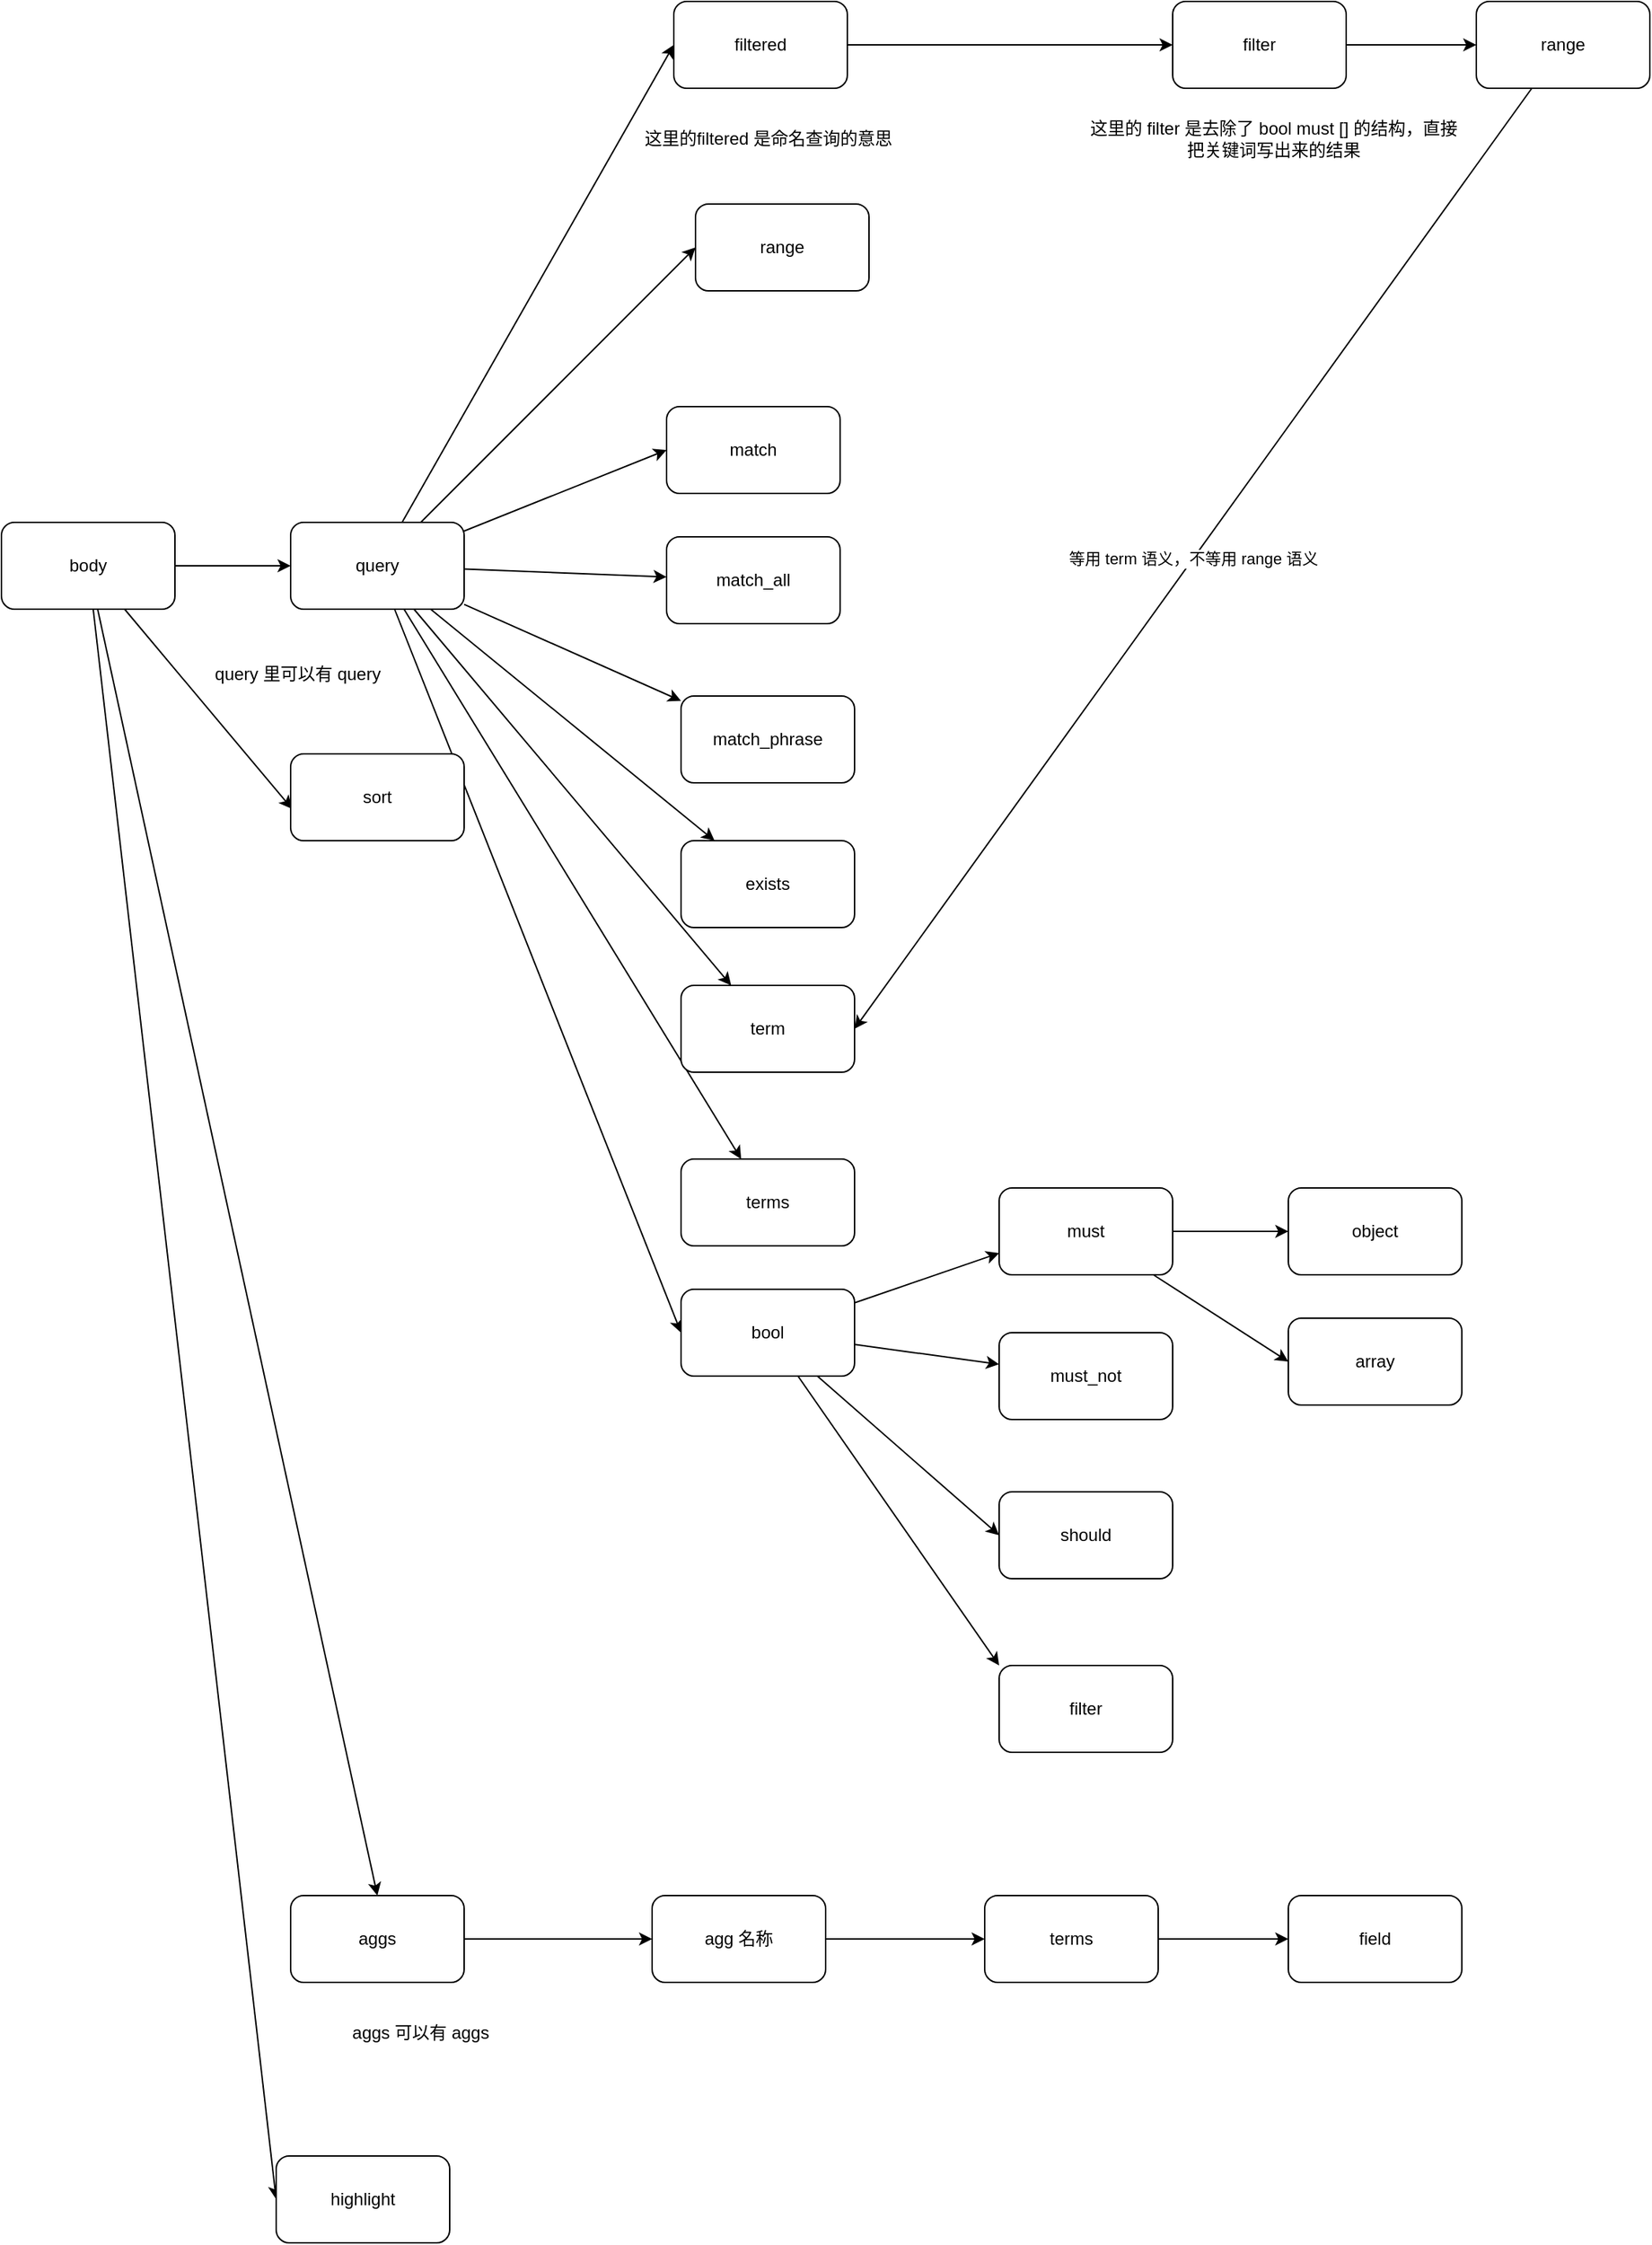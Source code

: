 <mxfile version="22.1.2" type="device">
  <diagram id="Y0QyxQFaRAvVs_M1CLGE" name="第 1 页">
    <mxGraphModel dx="1114" dy="1997" grid="1" gridSize="10" guides="1" tooltips="1" connect="1" arrows="1" fold="1" page="1" pageScale="1" pageWidth="827" pageHeight="1169" math="0" shadow="0">
      <root>
        <mxCell id="0" />
        <mxCell id="1" parent="0" />
        <mxCell id="lVG46q_yBGXqupy8dDVK-3" value="" style="edgeStyle=orthogonalEdgeStyle;rounded=0;orthogonalLoop=1;jettySize=auto;html=1;" parent="1" source="lVG46q_yBGXqupy8dDVK-1" target="lVG46q_yBGXqupy8dDVK-2" edge="1">
          <mxGeometry relative="1" as="geometry" />
        </mxCell>
        <mxCell id="lVG46q_yBGXqupy8dDVK-35" style="edgeStyle=none;rounded=0;orthogonalLoop=1;jettySize=auto;html=1;entryX=0.008;entryY=0.633;entryDx=0;entryDy=0;entryPerimeter=0;" parent="1" source="lVG46q_yBGXqupy8dDVK-1" target="lVG46q_yBGXqupy8dDVK-4" edge="1">
          <mxGeometry relative="1" as="geometry" />
        </mxCell>
        <mxCell id="lVG46q_yBGXqupy8dDVK-36" style="edgeStyle=none;rounded=0;orthogonalLoop=1;jettySize=auto;html=1;entryX=0;entryY=0.5;entryDx=0;entryDy=0;" parent="1" source="lVG46q_yBGXqupy8dDVK-1" target="lVG46q_yBGXqupy8dDVK-34" edge="1">
          <mxGeometry relative="1" as="geometry" />
        </mxCell>
        <mxCell id="lVG46q_yBGXqupy8dDVK-38" style="edgeStyle=none;rounded=0;orthogonalLoop=1;jettySize=auto;html=1;entryX=0.5;entryY=0;entryDx=0;entryDy=0;" parent="1" source="lVG46q_yBGXqupy8dDVK-1" target="lVG46q_yBGXqupy8dDVK-5" edge="1">
          <mxGeometry relative="1" as="geometry">
            <mxPoint x="130" y="390" as="targetPoint" />
          </mxGeometry>
        </mxCell>
        <mxCell id="lVG46q_yBGXqupy8dDVK-1" value="body" style="rounded=1;whiteSpace=wrap;html=1;" parent="1" vertex="1">
          <mxGeometry x="50" y="220" width="120" height="60" as="geometry" />
        </mxCell>
        <mxCell id="lVG46q_yBGXqupy8dDVK-24" style="edgeStyle=none;rounded=0;orthogonalLoop=1;jettySize=auto;html=1;entryX=0;entryY=0.5;entryDx=0;entryDy=0;" parent="1" source="lVG46q_yBGXqupy8dDVK-2" target="lVG46q_yBGXqupy8dDVK-20" edge="1">
          <mxGeometry relative="1" as="geometry" />
        </mxCell>
        <mxCell id="lVG46q_yBGXqupy8dDVK-25" style="edgeStyle=none;rounded=0;orthogonalLoop=1;jettySize=auto;html=1;entryX=0;entryY=0.5;entryDx=0;entryDy=0;" parent="1" source="lVG46q_yBGXqupy8dDVK-2" target="lVG46q_yBGXqupy8dDVK-7" edge="1">
          <mxGeometry relative="1" as="geometry" />
        </mxCell>
        <mxCell id="lVG46q_yBGXqupy8dDVK-26" style="edgeStyle=none;rounded=0;orthogonalLoop=1;jettySize=auto;html=1;" parent="1" source="lVG46q_yBGXqupy8dDVK-2" target="lVG46q_yBGXqupy8dDVK-19" edge="1">
          <mxGeometry relative="1" as="geometry" />
        </mxCell>
        <mxCell id="lVG46q_yBGXqupy8dDVK-27" style="edgeStyle=none;rounded=0;orthogonalLoop=1;jettySize=auto;html=1;" parent="1" source="lVG46q_yBGXqupy8dDVK-2" target="lVG46q_yBGXqupy8dDVK-8" edge="1">
          <mxGeometry relative="1" as="geometry" />
        </mxCell>
        <mxCell id="lVG46q_yBGXqupy8dDVK-43" style="edgeStyle=none;rounded=0;orthogonalLoop=1;jettySize=auto;html=1;entryX=0;entryY=0.5;entryDx=0;entryDy=0;" parent="1" source="lVG46q_yBGXqupy8dDVK-2" target="lVG46q_yBGXqupy8dDVK-12" edge="1">
          <mxGeometry relative="1" as="geometry" />
        </mxCell>
        <mxCell id="lVG46q_yBGXqupy8dDVK-48" style="edgeStyle=none;rounded=0;orthogonalLoop=1;jettySize=auto;html=1;" parent="1" source="lVG46q_yBGXqupy8dDVK-2" target="lVG46q_yBGXqupy8dDVK-9" edge="1">
          <mxGeometry relative="1" as="geometry" />
        </mxCell>
        <mxCell id="lVG46q_yBGXqupy8dDVK-49" style="edgeStyle=none;rounded=0;orthogonalLoop=1;jettySize=auto;html=1;" parent="1" source="lVG46q_yBGXqupy8dDVK-2" target="lVG46q_yBGXqupy8dDVK-10" edge="1">
          <mxGeometry relative="1" as="geometry" />
        </mxCell>
        <mxCell id="lVG46q_yBGXqupy8dDVK-50" style="edgeStyle=none;rounded=0;orthogonalLoop=1;jettySize=auto;html=1;" parent="1" source="lVG46q_yBGXqupy8dDVK-2" target="lVG46q_yBGXqupy8dDVK-11" edge="1">
          <mxGeometry relative="1" as="geometry">
            <mxPoint x="420" y="270" as="targetPoint" />
          </mxGeometry>
        </mxCell>
        <mxCell id="lVG46q_yBGXqupy8dDVK-52" style="edgeStyle=none;rounded=0;orthogonalLoop=1;jettySize=auto;html=1;entryX=0;entryY=0.5;entryDx=0;entryDy=0;" parent="1" source="lVG46q_yBGXqupy8dDVK-2" target="lVG46q_yBGXqupy8dDVK-51" edge="1">
          <mxGeometry relative="1" as="geometry" />
        </mxCell>
        <mxCell id="lVG46q_yBGXqupy8dDVK-2" value="query" style="rounded=1;whiteSpace=wrap;html=1;" parent="1" vertex="1">
          <mxGeometry x="250" y="220" width="120" height="60" as="geometry" />
        </mxCell>
        <mxCell id="lVG46q_yBGXqupy8dDVK-4" value="sort" style="rounded=1;whiteSpace=wrap;html=1;" parent="1" vertex="1">
          <mxGeometry x="250" y="380" width="120" height="60" as="geometry" />
        </mxCell>
        <mxCell id="lVG46q_yBGXqupy8dDVK-30" style="edgeStyle=none;rounded=0;orthogonalLoop=1;jettySize=auto;html=1;entryX=0;entryY=0.5;entryDx=0;entryDy=0;" parent="1" source="lVG46q_yBGXqupy8dDVK-5" target="lVG46q_yBGXqupy8dDVK-39" edge="1">
          <mxGeometry relative="1" as="geometry" />
        </mxCell>
        <mxCell id="lVG46q_yBGXqupy8dDVK-5" value="aggs" style="rounded=1;whiteSpace=wrap;html=1;" parent="1" vertex="1">
          <mxGeometry x="250" y="1169" width="120" height="60" as="geometry" />
        </mxCell>
        <mxCell id="lVG46q_yBGXqupy8dDVK-37" value="等用 term 语义，不等用 range 语义" style="edgeStyle=none;rounded=0;orthogonalLoop=1;jettySize=auto;html=1;entryX=1;entryY=0.5;entryDx=0;entryDy=0;" parent="1" source="lVG46q_yBGXqupy8dDVK-6" target="lVG46q_yBGXqupy8dDVK-10" edge="1">
          <mxGeometry relative="1" as="geometry" />
        </mxCell>
        <mxCell id="lVG46q_yBGXqupy8dDVK-6" value="range" style="rounded=1;whiteSpace=wrap;html=1;" parent="1" vertex="1">
          <mxGeometry x="1070" y="-140" width="120" height="60" as="geometry" />
        </mxCell>
        <mxCell id="lVG46q_yBGXqupy8dDVK-7" value="match" style="rounded=1;whiteSpace=wrap;html=1;" parent="1" vertex="1">
          <mxGeometry x="510" y="140" width="120" height="60" as="geometry" />
        </mxCell>
        <mxCell id="lVG46q_yBGXqupy8dDVK-8" value="match_phrase" style="rounded=1;whiteSpace=wrap;html=1;" parent="1" vertex="1">
          <mxGeometry x="520" y="340" width="120" height="60" as="geometry" />
        </mxCell>
        <mxCell id="lVG46q_yBGXqupy8dDVK-9" value="exists" style="rounded=1;whiteSpace=wrap;html=1;" parent="1" vertex="1">
          <mxGeometry x="520" y="440" width="120" height="60" as="geometry" />
        </mxCell>
        <mxCell id="lVG46q_yBGXqupy8dDVK-10" value="term" style="rounded=1;whiteSpace=wrap;html=1;" parent="1" vertex="1">
          <mxGeometry x="520" y="540" width="120" height="60" as="geometry" />
        </mxCell>
        <mxCell id="lVG46q_yBGXqupy8dDVK-11" value="terms" style="rounded=1;whiteSpace=wrap;html=1;" parent="1" vertex="1">
          <mxGeometry x="520" y="660" width="120" height="60" as="geometry" />
        </mxCell>
        <mxCell id="lVG46q_yBGXqupy8dDVK-16" style="rounded=0;orthogonalLoop=1;jettySize=auto;html=1;entryX=0;entryY=0.75;entryDx=0;entryDy=0;" parent="1" source="lVG46q_yBGXqupy8dDVK-12" target="lVG46q_yBGXqupy8dDVK-13" edge="1">
          <mxGeometry relative="1" as="geometry" />
        </mxCell>
        <mxCell id="lVG46q_yBGXqupy8dDVK-17" style="edgeStyle=none;rounded=0;orthogonalLoop=1;jettySize=auto;html=1;" parent="1" source="lVG46q_yBGXqupy8dDVK-12" target="lVG46q_yBGXqupy8dDVK-14" edge="1">
          <mxGeometry relative="1" as="geometry" />
        </mxCell>
        <mxCell id="lVG46q_yBGXqupy8dDVK-18" style="edgeStyle=none;rounded=0;orthogonalLoop=1;jettySize=auto;html=1;entryX=0;entryY=0.5;entryDx=0;entryDy=0;" parent="1" source="lVG46q_yBGXqupy8dDVK-12" target="lVG46q_yBGXqupy8dDVK-15" edge="1">
          <mxGeometry relative="1" as="geometry" />
        </mxCell>
        <mxCell id="u1p-zUHtt3nSpdrAW3po-2" value="" style="rounded=0;orthogonalLoop=1;jettySize=auto;html=1;entryX=0;entryY=0;entryDx=0;entryDy=0;" parent="1" source="lVG46q_yBGXqupy8dDVK-12" target="u1p-zUHtt3nSpdrAW3po-1" edge="1">
          <mxGeometry relative="1" as="geometry" />
        </mxCell>
        <mxCell id="lVG46q_yBGXqupy8dDVK-12" value="bool" style="rounded=1;whiteSpace=wrap;html=1;" parent="1" vertex="1">
          <mxGeometry x="520" y="750" width="120" height="60" as="geometry" />
        </mxCell>
        <mxCell id="lVG46q_yBGXqupy8dDVK-45" value="" style="edgeStyle=none;rounded=0;orthogonalLoop=1;jettySize=auto;html=1;" parent="1" source="lVG46q_yBGXqupy8dDVK-13" target="lVG46q_yBGXqupy8dDVK-44" edge="1">
          <mxGeometry relative="1" as="geometry" />
        </mxCell>
        <mxCell id="lVG46q_yBGXqupy8dDVK-47" style="edgeStyle=none;rounded=0;orthogonalLoop=1;jettySize=auto;html=1;entryX=0;entryY=0.5;entryDx=0;entryDy=0;" parent="1" source="lVG46q_yBGXqupy8dDVK-13" target="lVG46q_yBGXqupy8dDVK-46" edge="1">
          <mxGeometry relative="1" as="geometry" />
        </mxCell>
        <mxCell id="lVG46q_yBGXqupy8dDVK-13" value="must" style="rounded=1;whiteSpace=wrap;html=1;" parent="1" vertex="1">
          <mxGeometry x="740" y="680" width="120" height="60" as="geometry" />
        </mxCell>
        <mxCell id="lVG46q_yBGXqupy8dDVK-14" value="must_not" style="rounded=1;whiteSpace=wrap;html=1;" parent="1" vertex="1">
          <mxGeometry x="740" y="780" width="120" height="60" as="geometry" />
        </mxCell>
        <mxCell id="lVG46q_yBGXqupy8dDVK-15" value="should" style="rounded=1;whiteSpace=wrap;html=1;" parent="1" vertex="1">
          <mxGeometry x="740" y="890" width="120" height="60" as="geometry" />
        </mxCell>
        <mxCell id="lVG46q_yBGXqupy8dDVK-19" value="match_all" style="rounded=1;whiteSpace=wrap;html=1;" parent="1" vertex="1">
          <mxGeometry x="510" y="230" width="120" height="60" as="geometry" />
        </mxCell>
        <mxCell id="lVG46q_yBGXqupy8dDVK-23" style="edgeStyle=none;rounded=0;orthogonalLoop=1;jettySize=auto;html=1;" parent="1" source="lVG46q_yBGXqupy8dDVK-20" target="lVG46q_yBGXqupy8dDVK-21" edge="1">
          <mxGeometry relative="1" as="geometry" />
        </mxCell>
        <mxCell id="lVG46q_yBGXqupy8dDVK-20" value="filtered" style="rounded=1;whiteSpace=wrap;html=1;" parent="1" vertex="1">
          <mxGeometry x="515" y="-140" width="120" height="60" as="geometry" />
        </mxCell>
        <mxCell id="lVG46q_yBGXqupy8dDVK-22" style="edgeStyle=none;rounded=0;orthogonalLoop=1;jettySize=auto;html=1;" parent="1" source="lVG46q_yBGXqupy8dDVK-21" target="lVG46q_yBGXqupy8dDVK-6" edge="1">
          <mxGeometry relative="1" as="geometry" />
        </mxCell>
        <mxCell id="lVG46q_yBGXqupy8dDVK-21" value="filter" style="rounded=1;whiteSpace=wrap;html=1;" parent="1" vertex="1">
          <mxGeometry x="860" y="-140" width="120" height="60" as="geometry" />
        </mxCell>
        <mxCell id="lVG46q_yBGXqupy8dDVK-31" style="edgeStyle=none;rounded=0;orthogonalLoop=1;jettySize=auto;html=1;" parent="1" source="lVG46q_yBGXqupy8dDVK-28" target="lVG46q_yBGXqupy8dDVK-29" edge="1">
          <mxGeometry relative="1" as="geometry" />
        </mxCell>
        <mxCell id="lVG46q_yBGXqupy8dDVK-28" value="terms" style="rounded=1;whiteSpace=wrap;html=1;" parent="1" vertex="1">
          <mxGeometry x="730" y="1169" width="120" height="60" as="geometry" />
        </mxCell>
        <mxCell id="lVG46q_yBGXqupy8dDVK-29" value="field" style="rounded=1;whiteSpace=wrap;html=1;" parent="1" vertex="1">
          <mxGeometry x="940" y="1169" width="120" height="60" as="geometry" />
        </mxCell>
        <mxCell id="lVG46q_yBGXqupy8dDVK-34" value="&lt;span style=&quot;text-align: left;&quot;&gt;highlight&lt;/span&gt;" style="rounded=1;whiteSpace=wrap;html=1;" parent="1" vertex="1">
          <mxGeometry x="240" y="1349" width="120" height="60" as="geometry" />
        </mxCell>
        <mxCell id="lVG46q_yBGXqupy8dDVK-40" style="edgeStyle=none;rounded=0;orthogonalLoop=1;jettySize=auto;html=1;entryX=0;entryY=0.5;entryDx=0;entryDy=0;" parent="1" source="lVG46q_yBGXqupy8dDVK-39" target="lVG46q_yBGXqupy8dDVK-28" edge="1">
          <mxGeometry relative="1" as="geometry" />
        </mxCell>
        <mxCell id="lVG46q_yBGXqupy8dDVK-39" value="agg 名称" style="rounded=1;whiteSpace=wrap;html=1;" parent="1" vertex="1">
          <mxGeometry x="500" y="1169" width="120" height="60" as="geometry" />
        </mxCell>
        <mxCell id="lVG46q_yBGXqupy8dDVK-41" value="aggs 可以有 aggs" style="text;html=1;strokeColor=none;fillColor=none;align=center;verticalAlign=middle;whiteSpace=wrap;rounded=0;" parent="1" vertex="1">
          <mxGeometry x="250" y="1249" width="180" height="30" as="geometry" />
        </mxCell>
        <mxCell id="lVG46q_yBGXqupy8dDVK-42" value="query 里可以有 query" style="text;html=1;strokeColor=none;fillColor=none;align=center;verticalAlign=middle;whiteSpace=wrap;rounded=0;" parent="1" vertex="1">
          <mxGeometry x="180" y="310" width="150" height="30" as="geometry" />
        </mxCell>
        <mxCell id="lVG46q_yBGXqupy8dDVK-44" value="object" style="rounded=1;whiteSpace=wrap;html=1;" parent="1" vertex="1">
          <mxGeometry x="940" y="680" width="120" height="60" as="geometry" />
        </mxCell>
        <mxCell id="lVG46q_yBGXqupy8dDVK-46" value="array" style="rounded=1;whiteSpace=wrap;html=1;" parent="1" vertex="1">
          <mxGeometry x="940" y="770" width="120" height="60" as="geometry" />
        </mxCell>
        <mxCell id="lVG46q_yBGXqupy8dDVK-51" value="range" style="rounded=1;whiteSpace=wrap;html=1;" parent="1" vertex="1">
          <mxGeometry x="530" width="120" height="60" as="geometry" />
        </mxCell>
        <mxCell id="u1p-zUHtt3nSpdrAW3po-1" value="filter" style="whiteSpace=wrap;html=1;rounded=1;" parent="1" vertex="1">
          <mxGeometry x="740" y="1010" width="120" height="60" as="geometry" />
        </mxCell>
        <mxCell id="u1p-zUHtt3nSpdrAW3po-3" value="这里的filtered 是命名查询的意思" style="text;html=1;strokeColor=none;fillColor=none;align=center;verticalAlign=middle;whiteSpace=wrap;rounded=0;" parent="1" vertex="1">
          <mxGeometry x="492.5" y="-60" width="175" height="30" as="geometry" />
        </mxCell>
        <mxCell id="u1p-zUHtt3nSpdrAW3po-4" value="这里的 filter 是去除了 bool must [] 的结构，直接把关键词写出来的结果" style="text;html=1;strokeColor=none;fillColor=none;align=center;verticalAlign=middle;whiteSpace=wrap;rounded=0;" parent="1" vertex="1">
          <mxGeometry x="800" y="-60" width="260" height="30" as="geometry" />
        </mxCell>
      </root>
    </mxGraphModel>
  </diagram>
</mxfile>
